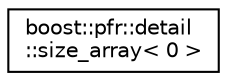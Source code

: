 digraph "Graphical Class Hierarchy"
{
  edge [fontname="Helvetica",fontsize="10",labelfontname="Helvetica",labelfontsize="10"];
  node [fontname="Helvetica",fontsize="10",shape=record];
  rankdir="LR";
  Node0 [label="boost::pfr::detail\l::size_array\< 0 \>",height=0.2,width=0.4,color="black", fillcolor="white", style="filled",URL="$structboost_1_1pfr_1_1detail_1_1size__array_3_010_01_4.html"];
}
